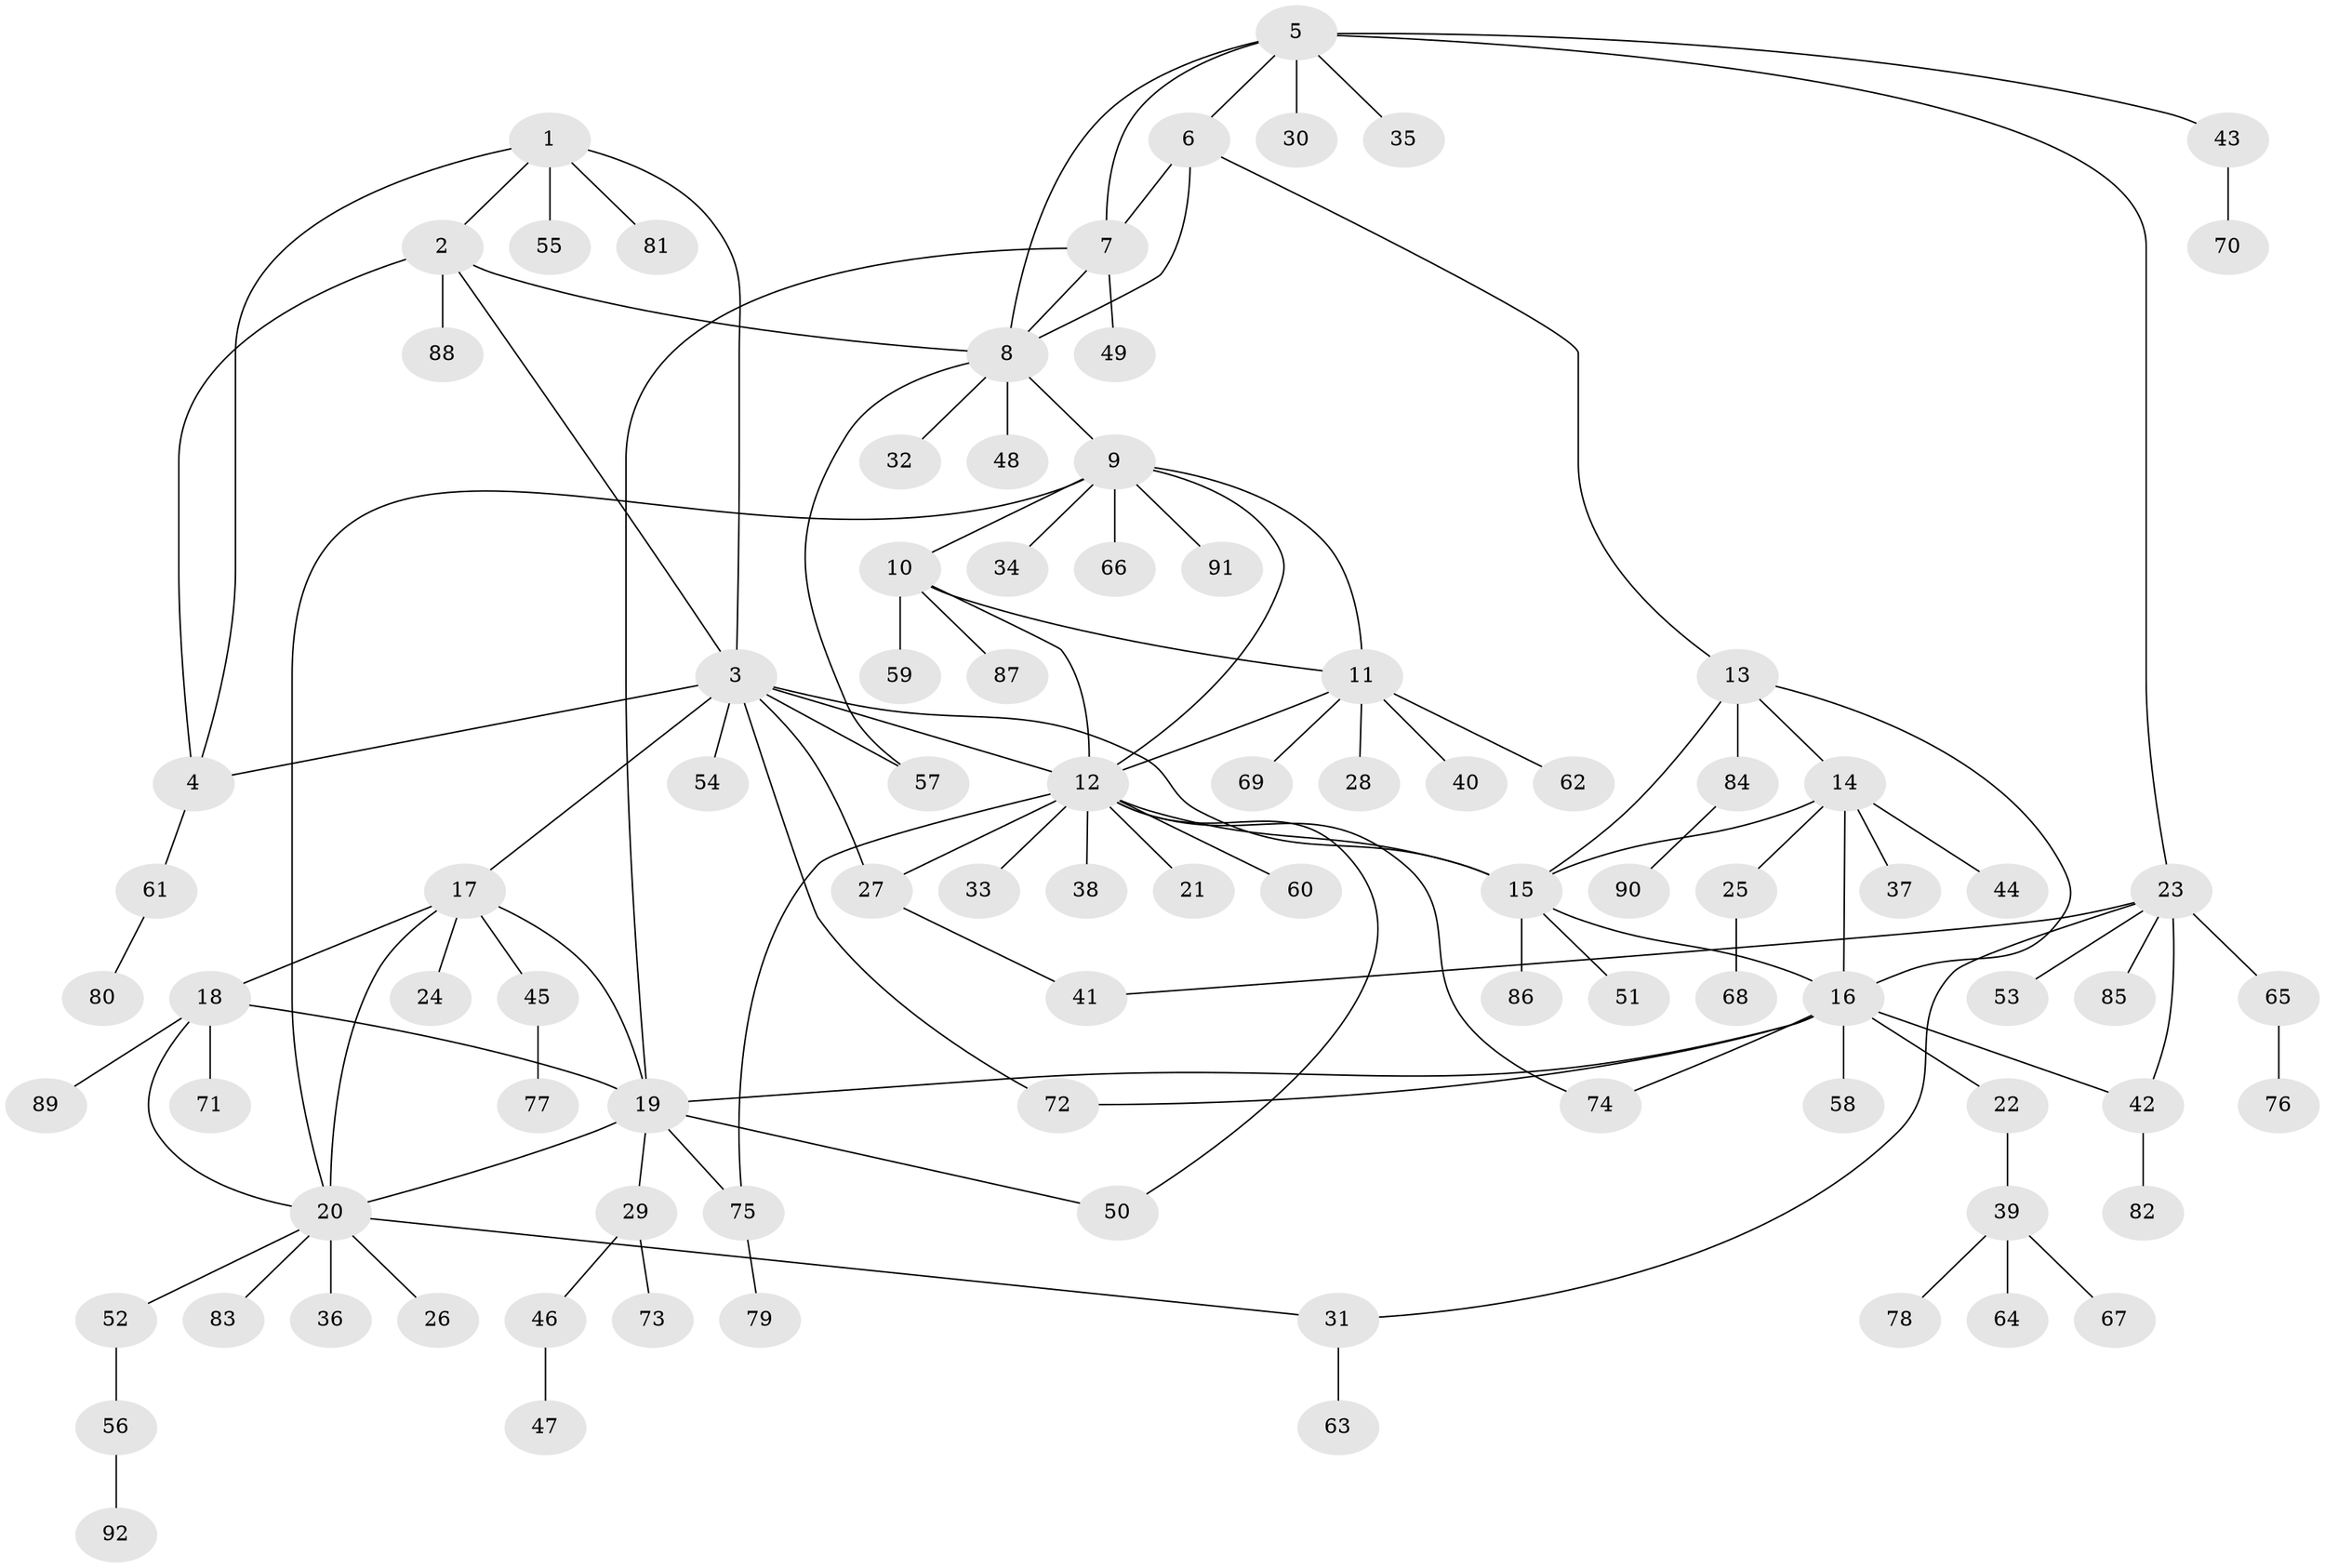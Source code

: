 // coarse degree distribution, {6: 0.08695652173913043, 4: 0.021739130434782608, 1: 0.717391304347826, 2: 0.08695652173913043, 9: 0.021739130434782608, 13: 0.021739130434782608, 7: 0.021739130434782608, 12: 0.021739130434782608}
// Generated by graph-tools (version 1.1) at 2025/58/03/04/25 21:58:43]
// undirected, 92 vertices, 121 edges
graph export_dot {
graph [start="1"]
  node [color=gray90,style=filled];
  1;
  2;
  3;
  4;
  5;
  6;
  7;
  8;
  9;
  10;
  11;
  12;
  13;
  14;
  15;
  16;
  17;
  18;
  19;
  20;
  21;
  22;
  23;
  24;
  25;
  26;
  27;
  28;
  29;
  30;
  31;
  32;
  33;
  34;
  35;
  36;
  37;
  38;
  39;
  40;
  41;
  42;
  43;
  44;
  45;
  46;
  47;
  48;
  49;
  50;
  51;
  52;
  53;
  54;
  55;
  56;
  57;
  58;
  59;
  60;
  61;
  62;
  63;
  64;
  65;
  66;
  67;
  68;
  69;
  70;
  71;
  72;
  73;
  74;
  75;
  76;
  77;
  78;
  79;
  80;
  81;
  82;
  83;
  84;
  85;
  86;
  87;
  88;
  89;
  90;
  91;
  92;
  1 -- 2;
  1 -- 3;
  1 -- 4;
  1 -- 55;
  1 -- 81;
  2 -- 3;
  2 -- 4;
  2 -- 8;
  2 -- 88;
  3 -- 4;
  3 -- 12;
  3 -- 15;
  3 -- 17;
  3 -- 27;
  3 -- 54;
  3 -- 57;
  3 -- 72;
  4 -- 61;
  5 -- 6;
  5 -- 7;
  5 -- 8;
  5 -- 23;
  5 -- 30;
  5 -- 35;
  5 -- 43;
  6 -- 7;
  6 -- 8;
  6 -- 13;
  7 -- 8;
  7 -- 19;
  7 -- 49;
  8 -- 9;
  8 -- 32;
  8 -- 48;
  8 -- 57;
  9 -- 10;
  9 -- 11;
  9 -- 12;
  9 -- 20;
  9 -- 34;
  9 -- 66;
  9 -- 91;
  10 -- 11;
  10 -- 12;
  10 -- 59;
  10 -- 87;
  11 -- 12;
  11 -- 28;
  11 -- 40;
  11 -- 62;
  11 -- 69;
  12 -- 15;
  12 -- 21;
  12 -- 27;
  12 -- 33;
  12 -- 38;
  12 -- 50;
  12 -- 60;
  12 -- 74;
  12 -- 75;
  13 -- 14;
  13 -- 15;
  13 -- 16;
  13 -- 84;
  14 -- 15;
  14 -- 16;
  14 -- 25;
  14 -- 37;
  14 -- 44;
  15 -- 16;
  15 -- 51;
  15 -- 86;
  16 -- 19;
  16 -- 22;
  16 -- 42;
  16 -- 58;
  16 -- 72;
  16 -- 74;
  17 -- 18;
  17 -- 19;
  17 -- 20;
  17 -- 24;
  17 -- 45;
  18 -- 19;
  18 -- 20;
  18 -- 71;
  18 -- 89;
  19 -- 20;
  19 -- 29;
  19 -- 50;
  19 -- 75;
  20 -- 26;
  20 -- 31;
  20 -- 36;
  20 -- 52;
  20 -- 83;
  22 -- 39;
  23 -- 31;
  23 -- 41;
  23 -- 42;
  23 -- 53;
  23 -- 65;
  23 -- 85;
  25 -- 68;
  27 -- 41;
  29 -- 46;
  29 -- 73;
  31 -- 63;
  39 -- 64;
  39 -- 67;
  39 -- 78;
  42 -- 82;
  43 -- 70;
  45 -- 77;
  46 -- 47;
  52 -- 56;
  56 -- 92;
  61 -- 80;
  65 -- 76;
  75 -- 79;
  84 -- 90;
}

